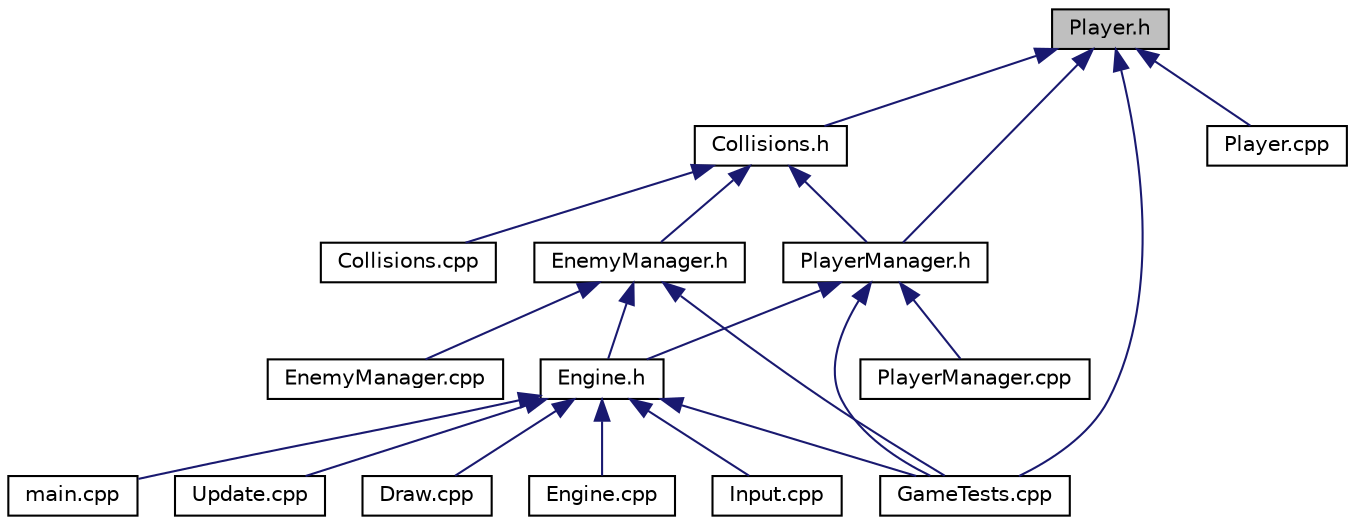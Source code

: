 digraph "Player.h"
{
  edge [fontname="Helvetica",fontsize="10",labelfontname="Helvetica",labelfontsize="10"];
  node [fontname="Helvetica",fontsize="10",shape=record];
  Node9 [label="Player.h",height=0.2,width=0.4,color="black", fillcolor="grey75", style="filled", fontcolor="black"];
  Node9 -> Node10 [dir="back",color="midnightblue",fontsize="10",style="solid",fontname="Helvetica"];
  Node10 [label="Collisions.h",height=0.2,width=0.4,color="black", fillcolor="white", style="filled",URL="$_collisions_8h.html",tooltip="A class to evaluate the needed collisions. Currently they are enemy bullets to player, player bullets to enemy, enemy position to player. "];
  Node10 -> Node11 [dir="back",color="midnightblue",fontsize="10",style="solid",fontname="Helvetica"];
  Node11 [label="Collisions.cpp",height=0.2,width=0.4,color="black", fillcolor="white", style="filled",URL="$_collisions_8cpp.html"];
  Node10 -> Node12 [dir="back",color="midnightblue",fontsize="10",style="solid",fontname="Helvetica"];
  Node12 [label="PlayerManager.h",height=0.2,width=0.4,color="black", fillcolor="white", style="filled",URL="$_player_manager_8h.html",tooltip="The playermanager will maintain all updates and events to the player, such as player input..."];
  Node12 -> Node13 [dir="back",color="midnightblue",fontsize="10",style="solid",fontname="Helvetica"];
  Node13 [label="Engine.h",height=0.2,width=0.4,color="black", fillcolor="white", style="filled",URL="$_engine_8h.html",tooltip="The engine is an instance of the game itself. The engine is the interface to the player, with the play window and player input. "];
  Node13 -> Node14 [dir="back",color="midnightblue",fontsize="10",style="solid",fontname="Helvetica"];
  Node14 [label="Draw.cpp",height=0.2,width=0.4,color="black", fillcolor="white", style="filled",URL="$_draw_8cpp.html"];
  Node13 -> Node15 [dir="back",color="midnightblue",fontsize="10",style="solid",fontname="Helvetica"];
  Node15 [label="Engine.cpp",height=0.2,width=0.4,color="black", fillcolor="white", style="filled",URL="$_engine_8cpp.html"];
  Node13 -> Node16 [dir="back",color="midnightblue",fontsize="10",style="solid",fontname="Helvetica"];
  Node16 [label="GameTests.cpp",height=0.2,width=0.4,color="black", fillcolor="white", style="filled",URL="$_game_tests_8cpp.html"];
  Node13 -> Node17 [dir="back",color="midnightblue",fontsize="10",style="solid",fontname="Helvetica"];
  Node17 [label="Input.cpp",height=0.2,width=0.4,color="black", fillcolor="white", style="filled",URL="$_input_8cpp.html"];
  Node13 -> Node18 [dir="back",color="midnightblue",fontsize="10",style="solid",fontname="Helvetica"];
  Node18 [label="main.cpp",height=0.2,width=0.4,color="black", fillcolor="white", style="filled",URL="$main_8cpp.html"];
  Node13 -> Node19 [dir="back",color="midnightblue",fontsize="10",style="solid",fontname="Helvetica"];
  Node19 [label="Update.cpp",height=0.2,width=0.4,color="black", fillcolor="white", style="filled",URL="$_update_8cpp.html"];
  Node12 -> Node16 [dir="back",color="midnightblue",fontsize="10",style="solid",fontname="Helvetica"];
  Node12 -> Node20 [dir="back",color="midnightblue",fontsize="10",style="solid",fontname="Helvetica"];
  Node20 [label="PlayerManager.cpp",height=0.2,width=0.4,color="black", fillcolor="white", style="filled",URL="$_player_manager_8cpp.html"];
  Node10 -> Node21 [dir="back",color="midnightblue",fontsize="10",style="solid",fontname="Helvetica"];
  Node21 [label="EnemyManager.h",height=0.2,width=0.4,color="black", fillcolor="white", style="filled",URL="$_enemy_manager_8h.html",tooltip="Manager class for an enemy. This class will maintain the amount of enemies in the game..."];
  Node21 -> Node13 [dir="back",color="midnightblue",fontsize="10",style="solid",fontname="Helvetica"];
  Node21 -> Node22 [dir="back",color="midnightblue",fontsize="10",style="solid",fontname="Helvetica"];
  Node22 [label="EnemyManager.cpp",height=0.2,width=0.4,color="black", fillcolor="white", style="filled",URL="$_enemy_manager_8cpp.html"];
  Node21 -> Node16 [dir="back",color="midnightblue",fontsize="10",style="solid",fontname="Helvetica"];
  Node9 -> Node12 [dir="back",color="midnightblue",fontsize="10",style="solid",fontname="Helvetica"];
  Node9 -> Node16 [dir="back",color="midnightblue",fontsize="10",style="solid",fontname="Helvetica"];
  Node9 -> Node23 [dir="back",color="midnightblue",fontsize="10",style="solid",fontname="Helvetica"];
  Node23 [label="Player.cpp",height=0.2,width=0.4,color="black", fillcolor="white", style="filled",URL="$_player_8cpp.html"];
}
